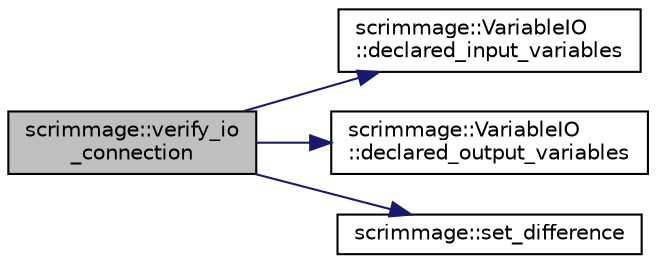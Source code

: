 digraph "scrimmage::verify_io_connection"
{
 // LATEX_PDF_SIZE
  edge [fontname="Helvetica",fontsize="10",labelfontname="Helvetica",labelfontsize="10"];
  node [fontname="Helvetica",fontsize="10",shape=record];
  rankdir="LR";
  Node1 [label="scrimmage::verify_io\l_connection",height=0.2,width=0.4,color="black", fillcolor="grey75", style="filled", fontcolor="black",tooltip=" "];
  Node1 -> Node2 [color="midnightblue",fontsize="10",style="solid",fontname="Helvetica"];
  Node2 [label="scrimmage::VariableIO\l::declared_input_variables",height=0.2,width=0.4,color="black", fillcolor="white", style="filled",URL="$classscrimmage_1_1VariableIO.html#a22b51b2aff1561d3d037da48aa5b0fff",tooltip=" "];
  Node1 -> Node3 [color="midnightblue",fontsize="10",style="solid",fontname="Helvetica"];
  Node3 [label="scrimmage::VariableIO\l::declared_output_variables",height=0.2,width=0.4,color="black", fillcolor="white", style="filled",URL="$classscrimmage_1_1VariableIO.html#ac49067e635347f6569fa1a09a11b424d",tooltip=" "];
  Node1 -> Node4 [color="midnightblue",fontsize="10",style="solid",fontname="Helvetica"];
  Node4 [label="scrimmage::set_difference",height=0.2,width=0.4,color="black", fillcolor="white", style="filled",URL="$namespacescrimmage.html#a21bffe027f103918365839b319b66b6f",tooltip="Returns container1 minus container2."];
}
